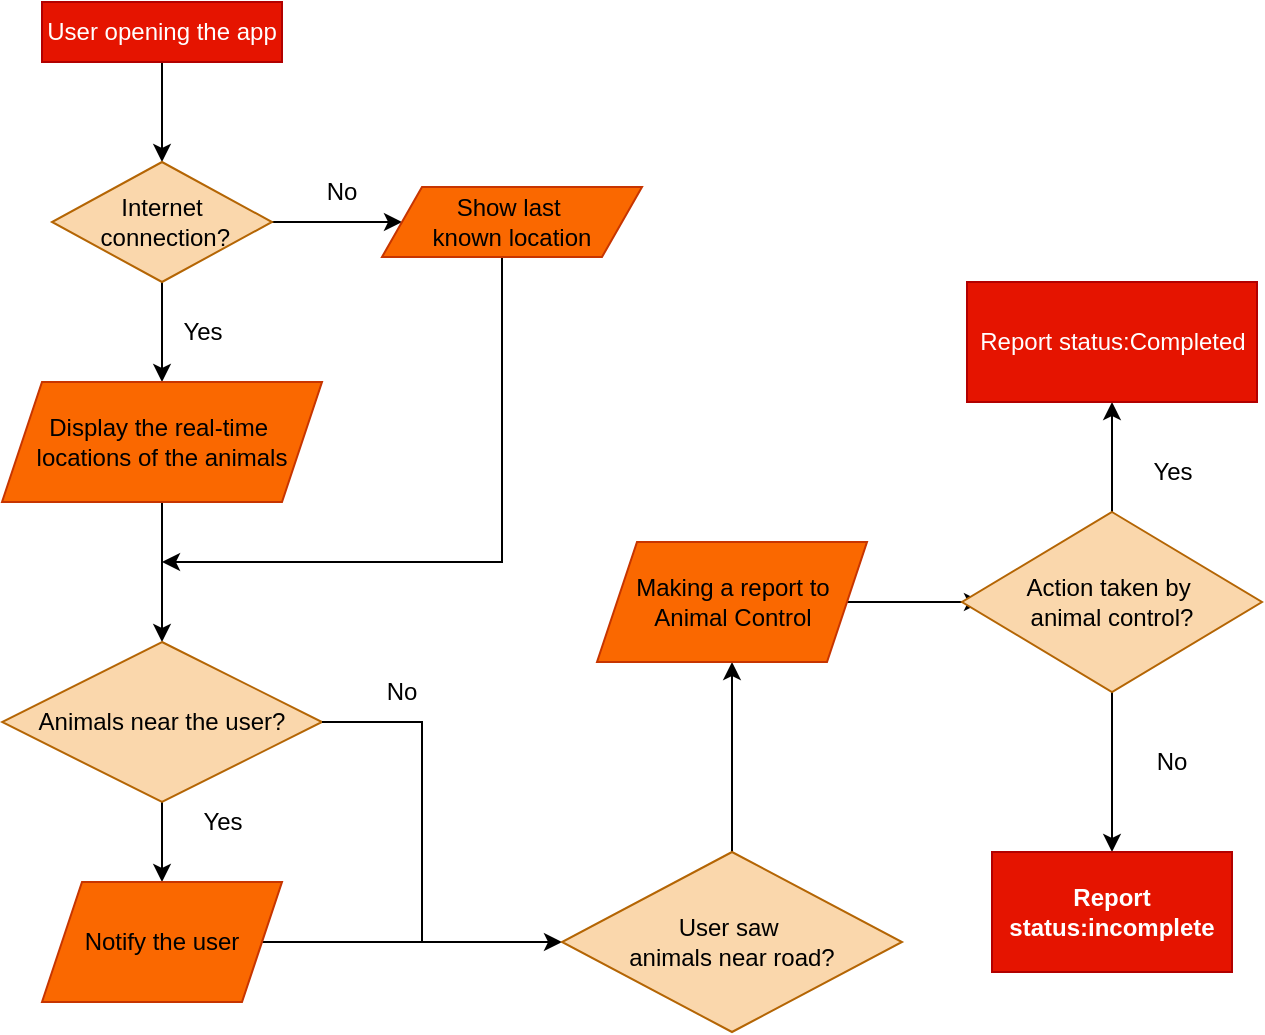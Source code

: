 <mxfile version="27.1.4">
  <diagram name="Page-1" id="Vq_qL6MAA6T3b-JdrKMp">
    <mxGraphModel dx="1360" dy="795" grid="1" gridSize="10" guides="1" tooltips="1" connect="1" arrows="1" fold="1" page="1" pageScale="1" pageWidth="850" pageHeight="1100" math="0" shadow="0">
      <root>
        <mxCell id="0" />
        <mxCell id="1" parent="0" />
        <mxCell id="Nhia09eYR47ixTGk3fDe-3" style="edgeStyle=orthogonalEdgeStyle;rounded=0;orthogonalLoop=1;jettySize=auto;html=1;" parent="1" source="Nhia09eYR47ixTGk3fDe-1" target="Nhia09eYR47ixTGk3fDe-4" edge="1">
          <mxGeometry relative="1" as="geometry">
            <mxPoint x="190" y="340" as="targetPoint" />
          </mxGeometry>
        </mxCell>
        <mxCell id="Nhia09eYR47ixTGk3fDe-1" value="User opening the app" style="rounded=0;whiteSpace=wrap;html=1;fillColor=#e51400;fontColor=#ffffff;strokeColor=#B20000;" parent="1" vertex="1">
          <mxGeometry x="130" y="270" width="120" height="30" as="geometry" />
        </mxCell>
        <mxCell id="Nhia09eYR47ixTGk3fDe-5" style="edgeStyle=orthogonalEdgeStyle;rounded=0;orthogonalLoop=1;jettySize=auto;html=1;" parent="1" source="Nhia09eYR47ixTGk3fDe-4" target="Nhia09eYR47ixTGk3fDe-6" edge="1">
          <mxGeometry relative="1" as="geometry">
            <mxPoint x="190" y="450" as="targetPoint" />
          </mxGeometry>
        </mxCell>
        <mxCell id="Nhia09eYR47ixTGk3fDe-14" value="" style="edgeStyle=orthogonalEdgeStyle;rounded=0;orthogonalLoop=1;jettySize=auto;html=1;" parent="1" source="Nhia09eYR47ixTGk3fDe-4" target="Nhia09eYR47ixTGk3fDe-13" edge="1">
          <mxGeometry relative="1" as="geometry" />
        </mxCell>
        <mxCell id="Nhia09eYR47ixTGk3fDe-4" value="&lt;div&gt;Internet&lt;/div&gt;&lt;div&gt;&amp;nbsp;connection?&lt;/div&gt;" style="rhombus;whiteSpace=wrap;html=1;fillColor=#fad7ac;strokeColor=#b46504;" parent="1" vertex="1">
          <mxGeometry x="135" y="350" width="110" height="60" as="geometry" />
        </mxCell>
        <mxCell id="Nhia09eYR47ixTGk3fDe-15" style="edgeStyle=orthogonalEdgeStyle;rounded=0;orthogonalLoop=1;jettySize=auto;html=1;" parent="1" source="Nhia09eYR47ixTGk3fDe-6" edge="1">
          <mxGeometry relative="1" as="geometry">
            <mxPoint x="190" y="590" as="targetPoint" />
          </mxGeometry>
        </mxCell>
        <mxCell id="Nhia09eYR47ixTGk3fDe-6" value="&lt;div&gt;Display the real-time&amp;nbsp;&lt;/div&gt;&lt;div&gt;locations of the animals&lt;/div&gt;" style="shape=parallelogram;perimeter=parallelogramPerimeter;whiteSpace=wrap;html=1;fixedSize=1;fillColor=#fa6800;fontColor=#000000;strokeColor=#C73500;" parent="1" vertex="1">
          <mxGeometry x="110" y="460" width="160" height="60" as="geometry" />
        </mxCell>
        <mxCell id="Nhia09eYR47ixTGk3fDe-16" style="edgeStyle=orthogonalEdgeStyle;rounded=0;orthogonalLoop=1;jettySize=auto;html=1;" parent="1" source="Nhia09eYR47ixTGk3fDe-13" edge="1">
          <mxGeometry relative="1" as="geometry">
            <mxPoint x="190" y="550" as="targetPoint" />
            <Array as="points">
              <mxPoint x="360" y="550" />
              <mxPoint x="190" y="550" />
            </Array>
          </mxGeometry>
        </mxCell>
        <mxCell id="Nhia09eYR47ixTGk3fDe-13" value="&lt;div&gt;Show last&amp;nbsp;&lt;/div&gt;&lt;div&gt;known location&lt;/div&gt;" style="shape=parallelogram;perimeter=parallelogramPerimeter;whiteSpace=wrap;html=1;fixedSize=1;fillColor=#fa6800;fontColor=#000000;strokeColor=#C73500;" parent="1" vertex="1">
          <mxGeometry x="300" y="362.5" width="130" height="35" as="geometry" />
        </mxCell>
        <mxCell id="Nhia09eYR47ixTGk3fDe-19" style="edgeStyle=orthogonalEdgeStyle;rounded=0;orthogonalLoop=1;jettySize=auto;html=1;" parent="1" source="Nhia09eYR47ixTGk3fDe-17" target="Nhia09eYR47ixTGk3fDe-20" edge="1">
          <mxGeometry relative="1" as="geometry">
            <mxPoint x="190" y="720" as="targetPoint" />
          </mxGeometry>
        </mxCell>
        <mxCell id="Nhia09eYR47ixTGk3fDe-17" value="Animals near the user?" style="rhombus;whiteSpace=wrap;html=1;fillColor=#fad7ac;strokeColor=#b46504;" parent="1" vertex="1">
          <mxGeometry x="110" y="590" width="160" height="80" as="geometry" />
        </mxCell>
        <mxCell id="Nhia09eYR47ixTGk3fDe-22" style="edgeStyle=orthogonalEdgeStyle;rounded=0;orthogonalLoop=1;jettySize=auto;html=1;" parent="1" source="Nhia09eYR47ixTGk3fDe-20" edge="1">
          <mxGeometry relative="1" as="geometry">
            <mxPoint x="390" y="740" as="targetPoint" />
          </mxGeometry>
        </mxCell>
        <mxCell id="Nhia09eYR47ixTGk3fDe-20" value="Notify the user" style="shape=parallelogram;perimeter=parallelogramPerimeter;whiteSpace=wrap;html=1;fixedSize=1;fillColor=#fa6800;fontColor=#000000;strokeColor=#C73500;" parent="1" vertex="1">
          <mxGeometry x="130" y="710" width="120" height="60" as="geometry" />
        </mxCell>
        <mxCell id="Nhia09eYR47ixTGk3fDe-23" value="" style="endArrow=none;html=1;rounded=0;entryX=1;entryY=0.5;entryDx=0;entryDy=0;" parent="1" target="Nhia09eYR47ixTGk3fDe-17" edge="1">
          <mxGeometry width="50" height="50" relative="1" as="geometry">
            <mxPoint x="320" y="740" as="sourcePoint" />
            <mxPoint x="210" y="520" as="targetPoint" />
            <Array as="points">
              <mxPoint x="320" y="630" />
            </Array>
          </mxGeometry>
        </mxCell>
        <mxCell id="Nhia09eYR47ixTGk3fDe-27" value="" style="edgeStyle=orthogonalEdgeStyle;rounded=0;orthogonalLoop=1;jettySize=auto;html=1;" parent="1" source="Nhia09eYR47ixTGk3fDe-24" target="Nhia09eYR47ixTGk3fDe-26" edge="1">
          <mxGeometry relative="1" as="geometry" />
        </mxCell>
        <mxCell id="Nhia09eYR47ixTGk3fDe-24" value="&lt;div&gt;User saw&amp;nbsp; &lt;br&gt;&lt;/div&gt;&lt;div&gt;animals near road?&lt;/div&gt;" style="rhombus;whiteSpace=wrap;html=1;fillColor=#fad7ac;strokeColor=#b46504;" parent="1" vertex="1">
          <mxGeometry x="390" y="695" width="170" height="90" as="geometry" />
        </mxCell>
        <mxCell id="Nhia09eYR47ixTGk3fDe-28" style="edgeStyle=orthogonalEdgeStyle;rounded=0;orthogonalLoop=1;jettySize=auto;html=1;" parent="1" source="Nhia09eYR47ixTGk3fDe-26" edge="1">
          <mxGeometry relative="1" as="geometry">
            <mxPoint x="600" y="570" as="targetPoint" />
          </mxGeometry>
        </mxCell>
        <mxCell id="Nhia09eYR47ixTGk3fDe-26" value="Making a report to Animal Control" style="shape=parallelogram;perimeter=parallelogramPerimeter;whiteSpace=wrap;html=1;fixedSize=1;fillColor=#fa6800;fontColor=#000000;strokeColor=#C73500;" parent="1" vertex="1">
          <mxGeometry x="407.5" y="540" width="135" height="60" as="geometry" />
        </mxCell>
        <mxCell id="Nhia09eYR47ixTGk3fDe-32" value="" style="edgeStyle=orthogonalEdgeStyle;rounded=0;orthogonalLoop=1;jettySize=auto;html=1;" parent="1" source="Nhia09eYR47ixTGk3fDe-29" target="Nhia09eYR47ixTGk3fDe-31" edge="1">
          <mxGeometry relative="1" as="geometry" />
        </mxCell>
        <mxCell id="Nhia09eYR47ixTGk3fDe-37" style="edgeStyle=orthogonalEdgeStyle;rounded=0;orthogonalLoop=1;jettySize=auto;html=1;entryX=0.5;entryY=0;entryDx=0;entryDy=0;" parent="1" source="Nhia09eYR47ixTGk3fDe-29" target="Nhia09eYR47ixTGk3fDe-34" edge="1">
          <mxGeometry relative="1" as="geometry" />
        </mxCell>
        <mxCell id="Nhia09eYR47ixTGk3fDe-29" value="&lt;div&gt;Action taken by&amp;nbsp;&lt;/div&gt;&lt;div&gt;animal control?&lt;/div&gt;" style="rhombus;whiteSpace=wrap;html=1;fillColor=#fad7ac;strokeColor=#b46504;" parent="1" vertex="1">
          <mxGeometry x="590" y="525" width="150" height="90" as="geometry" />
        </mxCell>
        <mxCell id="Nhia09eYR47ixTGk3fDe-31" value="Report status:Completed" style="whiteSpace=wrap;html=1;fillColor=#e51400;strokeColor=#B20000;fontColor=#ffffff;" parent="1" vertex="1">
          <mxGeometry x="592.5" y="410" width="145" height="60" as="geometry" />
        </mxCell>
        <mxCell id="Nhia09eYR47ixTGk3fDe-34" value="&lt;strong&gt;Report status:incomplete&lt;/strong&gt;" style="whiteSpace=wrap;html=1;fillColor=#e51400;fontColor=#ffffff;strokeColor=#B20000;" parent="1" vertex="1">
          <mxGeometry x="605" y="695" width="120" height="60" as="geometry" />
        </mxCell>
        <mxCell id="Nhia09eYR47ixTGk3fDe-38" value="&lt;div&gt;Yes&lt;/div&gt;" style="text;html=1;align=center;verticalAlign=middle;resizable=0;points=[];autosize=1;strokeColor=none;fillColor=none;" parent="1" vertex="1">
          <mxGeometry x="190" y="420" width="40" height="30" as="geometry" />
        </mxCell>
        <mxCell id="Nhia09eYR47ixTGk3fDe-39" value="No" style="text;html=1;align=center;verticalAlign=middle;whiteSpace=wrap;rounded=0;" parent="1" vertex="1">
          <mxGeometry x="280" y="600" width="60" height="30" as="geometry" />
        </mxCell>
        <mxCell id="Nhia09eYR47ixTGk3fDe-40" value="&lt;div&gt;Yes&lt;/div&gt;" style="text;html=1;align=center;verticalAlign=middle;resizable=0;points=[];autosize=1;strokeColor=none;fillColor=none;" parent="1" vertex="1">
          <mxGeometry x="200" y="665" width="40" height="30" as="geometry" />
        </mxCell>
        <mxCell id="Nhia09eYR47ixTGk3fDe-41" value="No" style="text;html=1;align=center;verticalAlign=middle;whiteSpace=wrap;rounded=0;" parent="1" vertex="1">
          <mxGeometry x="665" y="635" width="60" height="30" as="geometry" />
        </mxCell>
        <mxCell id="Nhia09eYR47ixTGk3fDe-42" value="&lt;div&gt;Yes&lt;/div&gt;" style="text;html=1;align=center;verticalAlign=middle;resizable=0;points=[];autosize=1;strokeColor=none;fillColor=none;" parent="1" vertex="1">
          <mxGeometry x="675" y="490" width="40" height="30" as="geometry" />
        </mxCell>
        <mxCell id="Nhia09eYR47ixTGk3fDe-45" value="No" style="text;html=1;align=center;verticalAlign=middle;whiteSpace=wrap;rounded=0;" parent="1" vertex="1">
          <mxGeometry x="250" y="350" width="60" height="30" as="geometry" />
        </mxCell>
      </root>
    </mxGraphModel>
  </diagram>
</mxfile>
